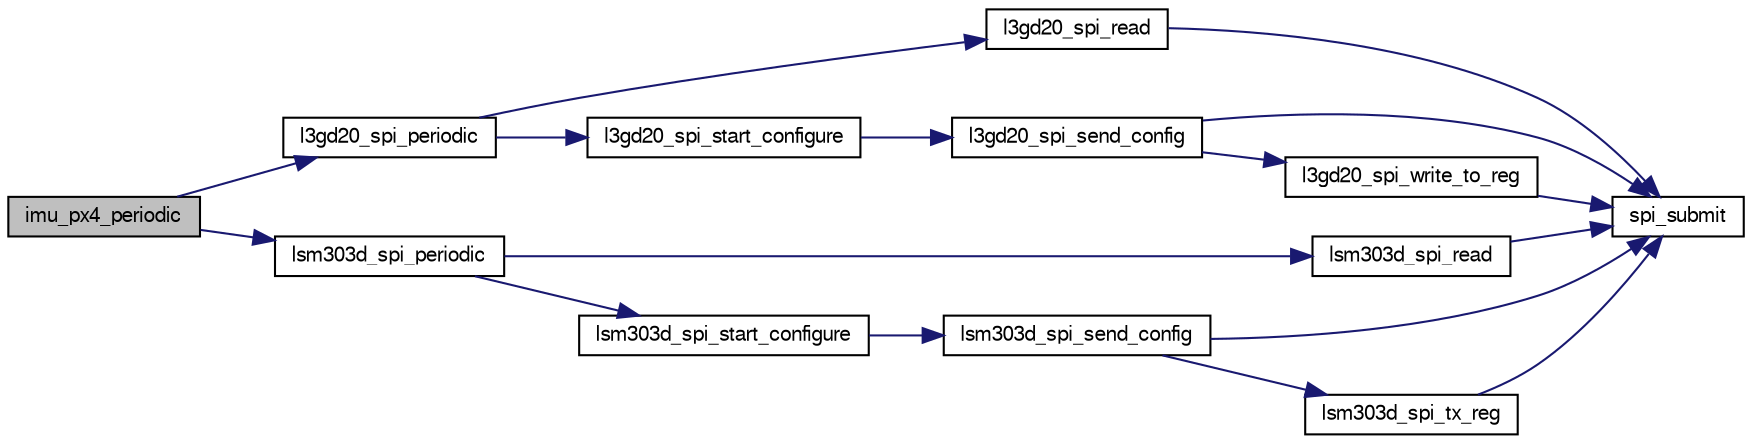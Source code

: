 digraph "imu_px4_periodic"
{
  edge [fontname="FreeSans",fontsize="10",labelfontname="FreeSans",labelfontsize="10"];
  node [fontname="FreeSans",fontsize="10",shape=record];
  rankdir="LR";
  Node1 [label="imu_px4_periodic",height=0.2,width=0.4,color="black", fillcolor="grey75", style="filled", fontcolor="black"];
  Node1 -> Node2 [color="midnightblue",fontsize="10",style="solid",fontname="FreeSans"];
  Node2 [label="l3gd20_spi_periodic",height=0.2,width=0.4,color="black", fillcolor="white", style="filled",URL="$l3gd20__spi_8h.html#a3d5961070c05aa8b0d38ea18b1dcb3cf",tooltip="convenience function: read or start configuration if not already initialized "];
  Node2 -> Node3 [color="midnightblue",fontsize="10",style="solid",fontname="FreeSans"];
  Node3 [label="l3gd20_spi_read",height=0.2,width=0.4,color="black", fillcolor="white", style="filled",URL="$l3gd20__spi_8h.html#ac58f3581bad688c53c7770caaab910b2"];
  Node3 -> Node4 [color="midnightblue",fontsize="10",style="solid",fontname="FreeSans"];
  Node4 [label="spi_submit",height=0.2,width=0.4,color="black", fillcolor="white", style="filled",URL="$group__spi.html#ga5d383931766cb373ebad0b8bc26d439d",tooltip="Submit SPI transaction. "];
  Node2 -> Node5 [color="midnightblue",fontsize="10",style="solid",fontname="FreeSans"];
  Node5 [label="l3gd20_spi_start_configure",height=0.2,width=0.4,color="black", fillcolor="white", style="filled",URL="$l3gd20__spi_8h.html#a6f9735ca528b6dd1e69529dc53c56155"];
  Node5 -> Node6 [color="midnightblue",fontsize="10",style="solid",fontname="FreeSans"];
  Node6 [label="l3gd20_spi_send_config",height=0.2,width=0.4,color="black", fillcolor="white", style="filled",URL="$l3gd20__spi_8c.html#a4a0ec290b0c95368ffc813212f7be9c9"];
  Node6 -> Node4 [color="midnightblue",fontsize="10",style="solid",fontname="FreeSans"];
  Node6 -> Node7 [color="midnightblue",fontsize="10",style="solid",fontname="FreeSans"];
  Node7 [label="l3gd20_spi_write_to_reg",height=0.2,width=0.4,color="black", fillcolor="white", style="filled",URL="$l3gd20__spi_8c.html#ad7095e98c10bc5285b717b2d05b0566d"];
  Node7 -> Node4 [color="midnightblue",fontsize="10",style="solid",fontname="FreeSans"];
  Node1 -> Node8 [color="midnightblue",fontsize="10",style="solid",fontname="FreeSans"];
  Node8 [label="lsm303d_spi_periodic",height=0.2,width=0.4,color="black", fillcolor="white", style="filled",URL="$lsm303d__spi_8h.html#a46caf9f0043d121b803f30e9f8627f8d",tooltip="convenience function: read or start configuration if not already initialized "];
  Node8 -> Node9 [color="midnightblue",fontsize="10",style="solid",fontname="FreeSans"];
  Node9 [label="lsm303d_spi_read",height=0.2,width=0.4,color="black", fillcolor="white", style="filled",URL="$lsm303d__spi_8h.html#aed687119cc5a219108a4ddbcacc70380"];
  Node9 -> Node4 [color="midnightblue",fontsize="10",style="solid",fontname="FreeSans"];
  Node8 -> Node10 [color="midnightblue",fontsize="10",style="solid",fontname="FreeSans"];
  Node10 [label="lsm303d_spi_start_configure",height=0.2,width=0.4,color="black", fillcolor="white", style="filled",URL="$lsm303d__spi_8h.html#ab4e49df07264189a6344fe0772d14f9f"];
  Node10 -> Node11 [color="midnightblue",fontsize="10",style="solid",fontname="FreeSans"];
  Node11 [label="lsm303d_spi_send_config",height=0.2,width=0.4,color="black", fillcolor="white", style="filled",URL="$lsm303d__spi_8c.html#a1be93459ab2d53ede186ce03f04c571a",tooltip="Configuration function called once before normal use. "];
  Node11 -> Node4 [color="midnightblue",fontsize="10",style="solid",fontname="FreeSans"];
  Node11 -> Node12 [color="midnightblue",fontsize="10",style="solid",fontname="FreeSans"];
  Node12 [label="lsm303d_spi_tx_reg",height=0.2,width=0.4,color="black", fillcolor="white", style="filled",URL="$lsm303d__spi_8c.html#a991dd99127cbae7c5800944f5167d5a4"];
  Node12 -> Node4 [color="midnightblue",fontsize="10",style="solid",fontname="FreeSans"];
}
